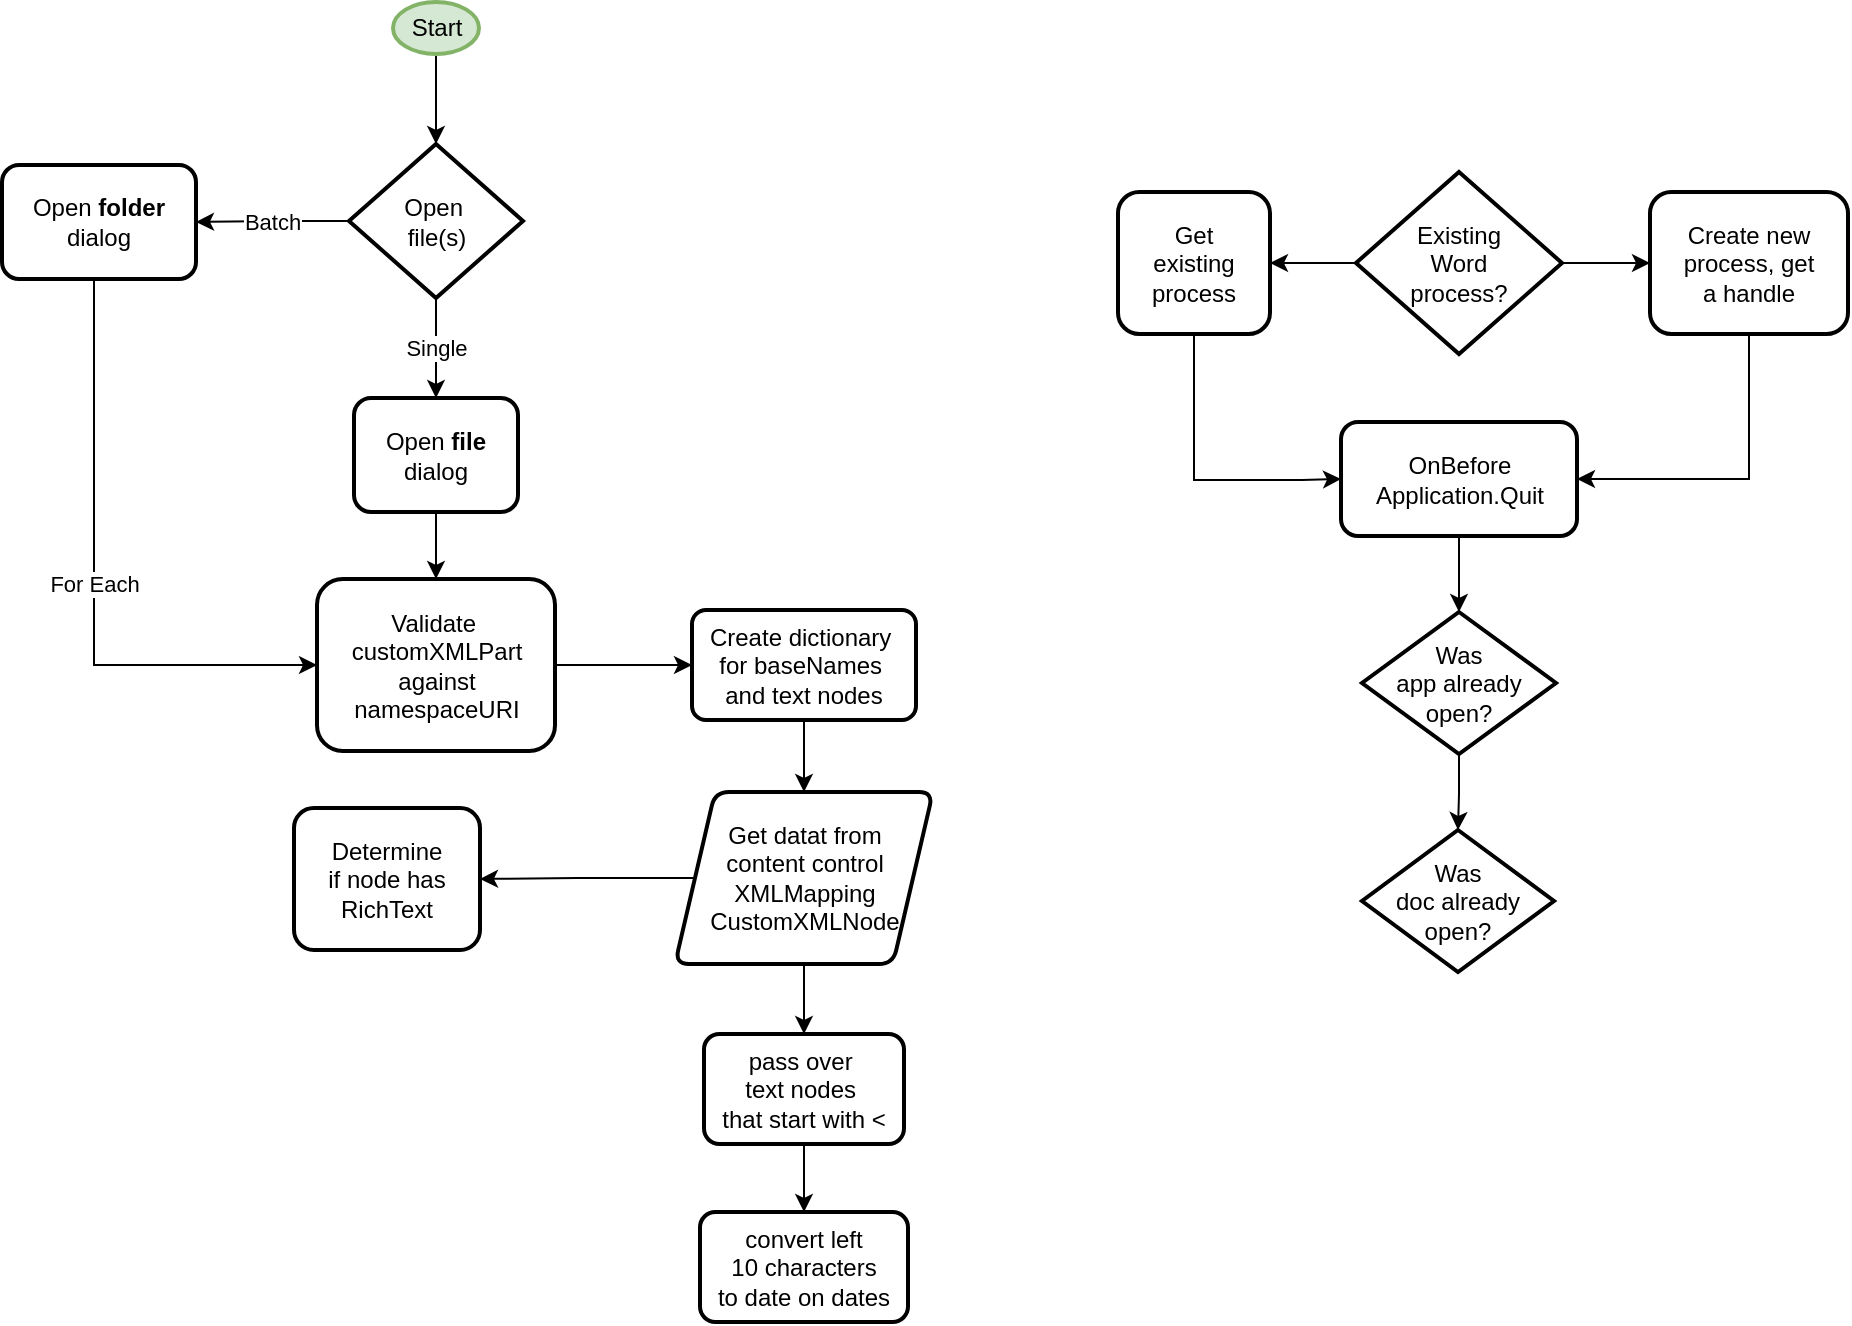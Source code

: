<mxfile version="24.6.4" type="github">
  <diagram name="Page-1" id="tYTx1xWJ3GN5UAdBM3DD">
    <mxGraphModel dx="996" dy="577" grid="0" gridSize="10" guides="1" tooltips="1" connect="1" arrows="1" fold="1" page="0" pageScale="1" pageWidth="1100" pageHeight="850" math="0" shadow="0">
      <root>
        <mxCell id="0" />
        <mxCell id="1" parent="0" />
        <mxCell id="cdZPpGZ8JEdqdKie-wyI-6" value="" style="edgeStyle=orthogonalEdgeStyle;rounded=0;orthogonalLoop=1;jettySize=auto;html=1;" edge="1" parent="1" source="cdZPpGZ8JEdqdKie-wyI-2" target="cdZPpGZ8JEdqdKie-wyI-5">
          <mxGeometry relative="1" as="geometry" />
        </mxCell>
        <mxCell id="cdZPpGZ8JEdqdKie-wyI-2" value="Start" style="strokeWidth=2;html=1;shape=mxgraph.flowchart.start_1;whiteSpace=wrap;fillColor=#d5e8d4;strokeColor=#82b366;" vertex="1" parent="1">
          <mxGeometry x="262.5" y="100" width="43" height="26" as="geometry" />
        </mxCell>
        <mxCell id="cdZPpGZ8JEdqdKie-wyI-8" value="Single" style="edgeStyle=orthogonalEdgeStyle;rounded=0;orthogonalLoop=1;jettySize=auto;html=1;" edge="1" parent="1" source="cdZPpGZ8JEdqdKie-wyI-5" target="cdZPpGZ8JEdqdKie-wyI-7">
          <mxGeometry relative="1" as="geometry" />
        </mxCell>
        <mxCell id="cdZPpGZ8JEdqdKie-wyI-19" value="Batch" style="edgeStyle=orthogonalEdgeStyle;rounded=0;orthogonalLoop=1;jettySize=auto;html=1;" edge="1" parent="1" source="cdZPpGZ8JEdqdKie-wyI-5" target="cdZPpGZ8JEdqdKie-wyI-18">
          <mxGeometry relative="1" as="geometry" />
        </mxCell>
        <mxCell id="cdZPpGZ8JEdqdKie-wyI-5" value="Open&amp;nbsp;&lt;div&gt;file(s)&lt;/div&gt;" style="rhombus;whiteSpace=wrap;html=1;strokeWidth=2;spacing=20;" vertex="1" parent="1">
          <mxGeometry x="240.5" y="171" width="87" height="77" as="geometry" />
        </mxCell>
        <mxCell id="cdZPpGZ8JEdqdKie-wyI-21" value="" style="edgeStyle=orthogonalEdgeStyle;rounded=0;orthogonalLoop=1;jettySize=auto;html=1;" edge="1" parent="1" source="cdZPpGZ8JEdqdKie-wyI-7" target="cdZPpGZ8JEdqdKie-wyI-20">
          <mxGeometry relative="1" as="geometry" />
        </mxCell>
        <mxCell id="cdZPpGZ8JEdqdKie-wyI-7" value="Open &lt;b&gt;file&lt;/b&gt;&lt;div&gt;dialog&lt;/div&gt;" style="rounded=1;whiteSpace=wrap;html=1;strokeWidth=2;spacing=10;" vertex="1" parent="1">
          <mxGeometry x="243" y="298" width="82" height="57" as="geometry" />
        </mxCell>
        <mxCell id="cdZPpGZ8JEdqdKie-wyI-22" value="For Each" style="edgeStyle=orthogonalEdgeStyle;rounded=0;orthogonalLoop=1;jettySize=auto;html=1;entryX=0;entryY=0.5;entryDx=0;entryDy=0;" edge="1" parent="1" source="cdZPpGZ8JEdqdKie-wyI-18" target="cdZPpGZ8JEdqdKie-wyI-20">
          <mxGeometry relative="1" as="geometry">
            <Array as="points">
              <mxPoint x="113" y="431" />
            </Array>
          </mxGeometry>
        </mxCell>
        <mxCell id="cdZPpGZ8JEdqdKie-wyI-18" value="Open &lt;b&gt;folder&lt;/b&gt;&lt;div&gt;dialog&lt;/div&gt;" style="rounded=1;whiteSpace=wrap;html=1;strokeWidth=2;spacing=10;" vertex="1" parent="1">
          <mxGeometry x="67" y="181.5" width="97" height="57" as="geometry" />
        </mxCell>
        <mxCell id="cdZPpGZ8JEdqdKie-wyI-43" style="edgeStyle=orthogonalEdgeStyle;rounded=0;orthogonalLoop=1;jettySize=auto;html=1;entryX=0;entryY=0.5;entryDx=0;entryDy=0;" edge="1" parent="1" source="cdZPpGZ8JEdqdKie-wyI-20" target="cdZPpGZ8JEdqdKie-wyI-23">
          <mxGeometry relative="1" as="geometry" />
        </mxCell>
        <mxCell id="cdZPpGZ8JEdqdKie-wyI-20" value="Validate&amp;nbsp;&lt;div&gt;customXMLPart&lt;/div&gt;&lt;div&gt;against&lt;/div&gt;&lt;div&gt;namespaceURI&lt;/div&gt;" style="whiteSpace=wrap;html=1;rounded=1;strokeWidth=2;spacing=10;" vertex="1" parent="1">
          <mxGeometry x="224.5" y="388.5" width="119" height="86" as="geometry" />
        </mxCell>
        <mxCell id="cdZPpGZ8JEdqdKie-wyI-41" value="" style="edgeStyle=orthogonalEdgeStyle;rounded=0;orthogonalLoop=1;jettySize=auto;html=1;" edge="1" parent="1" source="cdZPpGZ8JEdqdKie-wyI-23" target="cdZPpGZ8JEdqdKie-wyI-40">
          <mxGeometry relative="1" as="geometry" />
        </mxCell>
        <mxCell id="cdZPpGZ8JEdqdKie-wyI-23" value="Create dictionary&amp;nbsp;&lt;div&gt;for baseNames&amp;nbsp;&lt;/div&gt;&lt;div&gt;and text nodes&lt;/div&gt;" style="rounded=1;whiteSpace=wrap;html=1;absoluteArcSize=1;arcSize=14;strokeWidth=2;" vertex="1" parent="1">
          <mxGeometry x="412" y="404" width="112" height="55" as="geometry" />
        </mxCell>
        <mxCell id="cdZPpGZ8JEdqdKie-wyI-27" value="" style="edgeStyle=orthogonalEdgeStyle;rounded=0;orthogonalLoop=1;jettySize=auto;html=1;" edge="1" parent="1" source="cdZPpGZ8JEdqdKie-wyI-24" target="cdZPpGZ8JEdqdKie-wyI-26">
          <mxGeometry relative="1" as="geometry" />
        </mxCell>
        <mxCell id="cdZPpGZ8JEdqdKie-wyI-24" value="pass over&amp;nbsp;&lt;div&gt;text nodes&amp;nbsp;&lt;/div&gt;&lt;div&gt;that start with &amp;lt;&lt;/div&gt;" style="whiteSpace=wrap;html=1;rounded=1;arcSize=14;strokeWidth=2;" vertex="1" parent="1">
          <mxGeometry x="418" y="616" width="100" height="55" as="geometry" />
        </mxCell>
        <mxCell id="cdZPpGZ8JEdqdKie-wyI-26" value="convert left&lt;div&gt;10 characters&lt;/div&gt;&lt;div&gt;to date on dates&lt;/div&gt;" style="whiteSpace=wrap;html=1;rounded=1;arcSize=14;strokeWidth=2;" vertex="1" parent="1">
          <mxGeometry x="416" y="705" width="104" height="55" as="geometry" />
        </mxCell>
        <mxCell id="cdZPpGZ8JEdqdKie-wyI-31" value="" style="edgeStyle=orthogonalEdgeStyle;rounded=0;orthogonalLoop=1;jettySize=auto;html=1;" edge="1" parent="1" source="cdZPpGZ8JEdqdKie-wyI-29" target="cdZPpGZ8JEdqdKie-wyI-30">
          <mxGeometry relative="1" as="geometry" />
        </mxCell>
        <mxCell id="cdZPpGZ8JEdqdKie-wyI-35" value="" style="edgeStyle=orthogonalEdgeStyle;rounded=0;orthogonalLoop=1;jettySize=auto;html=1;" edge="1" parent="1" source="cdZPpGZ8JEdqdKie-wyI-29" target="cdZPpGZ8JEdqdKie-wyI-34">
          <mxGeometry relative="1" as="geometry" />
        </mxCell>
        <mxCell id="cdZPpGZ8JEdqdKie-wyI-29" value="Existing&lt;div&gt;Word&lt;/div&gt;&lt;div&gt;process?&lt;/div&gt;" style="strokeWidth=2;html=1;shape=mxgraph.flowchart.decision;whiteSpace=wrap;spacing=20;" vertex="1" parent="1">
          <mxGeometry x="744" y="185" width="103" height="91" as="geometry" />
        </mxCell>
        <mxCell id="cdZPpGZ8JEdqdKie-wyI-48" style="edgeStyle=orthogonalEdgeStyle;rounded=0;orthogonalLoop=1;jettySize=auto;html=1;entryX=0;entryY=0.5;entryDx=0;entryDy=0;" edge="1" parent="1" source="cdZPpGZ8JEdqdKie-wyI-30" target="cdZPpGZ8JEdqdKie-wyI-44">
          <mxGeometry relative="1" as="geometry">
            <Array as="points">
              <mxPoint x="663" y="339" />
              <mxPoint x="717" y="339" />
            </Array>
          </mxGeometry>
        </mxCell>
        <mxCell id="cdZPpGZ8JEdqdKie-wyI-30" value="Get&lt;div&gt;existing&lt;/div&gt;&lt;div&gt;process&lt;/div&gt;" style="rounded=1;whiteSpace=wrap;html=1;strokeWidth=2;spacing=10;" vertex="1" parent="1">
          <mxGeometry x="625" y="195" width="76" height="71" as="geometry" />
        </mxCell>
        <mxCell id="cdZPpGZ8JEdqdKie-wyI-50" style="edgeStyle=orthogonalEdgeStyle;rounded=0;orthogonalLoop=1;jettySize=auto;html=1;entryX=1;entryY=0.5;entryDx=0;entryDy=0;" edge="1" parent="1" source="cdZPpGZ8JEdqdKie-wyI-34" target="cdZPpGZ8JEdqdKie-wyI-44">
          <mxGeometry relative="1" as="geometry">
            <Array as="points">
              <mxPoint x="941" y="339" />
            </Array>
          </mxGeometry>
        </mxCell>
        <mxCell id="cdZPpGZ8JEdqdKie-wyI-34" value="Create new&lt;div&gt;process, get&lt;/div&gt;&lt;div&gt;a handle&lt;/div&gt;" style="rounded=1;whiteSpace=wrap;html=1;strokeWidth=2;spacing=10;" vertex="1" parent="1">
          <mxGeometry x="891" y="195" width="99" height="71" as="geometry" />
        </mxCell>
        <mxCell id="cdZPpGZ8JEdqdKie-wyI-42" style="edgeStyle=orthogonalEdgeStyle;rounded=0;orthogonalLoop=1;jettySize=auto;html=1;" edge="1" parent="1" source="cdZPpGZ8JEdqdKie-wyI-40" target="cdZPpGZ8JEdqdKie-wyI-24">
          <mxGeometry relative="1" as="geometry" />
        </mxCell>
        <mxCell id="cdZPpGZ8JEdqdKie-wyI-60" value="" style="edgeStyle=orthogonalEdgeStyle;rounded=0;orthogonalLoop=1;jettySize=auto;html=1;" edge="1" parent="1" source="cdZPpGZ8JEdqdKie-wyI-40" target="cdZPpGZ8JEdqdKie-wyI-59">
          <mxGeometry relative="1" as="geometry" />
        </mxCell>
        <mxCell id="cdZPpGZ8JEdqdKie-wyI-40" value="Get datat from&lt;div&gt;content control&lt;/div&gt;&lt;div&gt;XMLMapping&lt;/div&gt;&lt;div&gt;CustomXMLNode&lt;/div&gt;" style="shape=parallelogram;perimeter=parallelogramPerimeter;whiteSpace=wrap;html=1;fixedSize=1;rounded=1;arcSize=14;strokeWidth=2;spacing=10;" vertex="1" parent="1">
          <mxGeometry x="403.5" y="495" width="129" height="86" as="geometry" />
        </mxCell>
        <mxCell id="cdZPpGZ8JEdqdKie-wyI-52" value="" style="edgeStyle=orthogonalEdgeStyle;rounded=0;orthogonalLoop=1;jettySize=auto;html=1;" edge="1" parent="1" source="cdZPpGZ8JEdqdKie-wyI-44" target="cdZPpGZ8JEdqdKie-wyI-51">
          <mxGeometry relative="1" as="geometry" />
        </mxCell>
        <mxCell id="cdZPpGZ8JEdqdKie-wyI-44" value="OnBefore&lt;div&gt;Application.Quit&lt;/div&gt;" style="rounded=1;whiteSpace=wrap;html=1;strokeWidth=2;spacing=10;" vertex="1" parent="1">
          <mxGeometry x="736.5" y="310" width="118" height="57" as="geometry" />
        </mxCell>
        <mxCell id="cdZPpGZ8JEdqdKie-wyI-56" value="" style="edgeStyle=orthogonalEdgeStyle;rounded=0;orthogonalLoop=1;jettySize=auto;html=1;" edge="1" parent="1" source="cdZPpGZ8JEdqdKie-wyI-51" target="cdZPpGZ8JEdqdKie-wyI-55">
          <mxGeometry relative="1" as="geometry" />
        </mxCell>
        <mxCell id="cdZPpGZ8JEdqdKie-wyI-51" value="Was&lt;div&gt;app already&lt;/div&gt;&lt;div&gt;open?&lt;/div&gt;" style="rhombus;whiteSpace=wrap;html=1;rounded=0;strokeWidth=2;spacing=10;" vertex="1" parent="1">
          <mxGeometry x="747" y="405" width="97" height="71" as="geometry" />
        </mxCell>
        <mxCell id="cdZPpGZ8JEdqdKie-wyI-55" value="Was&lt;div&gt;doc already&lt;/div&gt;&lt;div&gt;open?&lt;/div&gt;" style="rhombus;whiteSpace=wrap;html=1;rounded=0;strokeWidth=2;spacing=10;" vertex="1" parent="1">
          <mxGeometry x="747" y="514" width="96" height="71" as="geometry" />
        </mxCell>
        <mxCell id="cdZPpGZ8JEdqdKie-wyI-59" value="Determine&lt;div&gt;if node has&lt;/div&gt;&lt;div&gt;RichText&lt;/div&gt;" style="rounded=1;whiteSpace=wrap;html=1;arcSize=14;strokeWidth=2;spacing=10;" vertex="1" parent="1">
          <mxGeometry x="213" y="503" width="93" height="71" as="geometry" />
        </mxCell>
      </root>
    </mxGraphModel>
  </diagram>
</mxfile>
